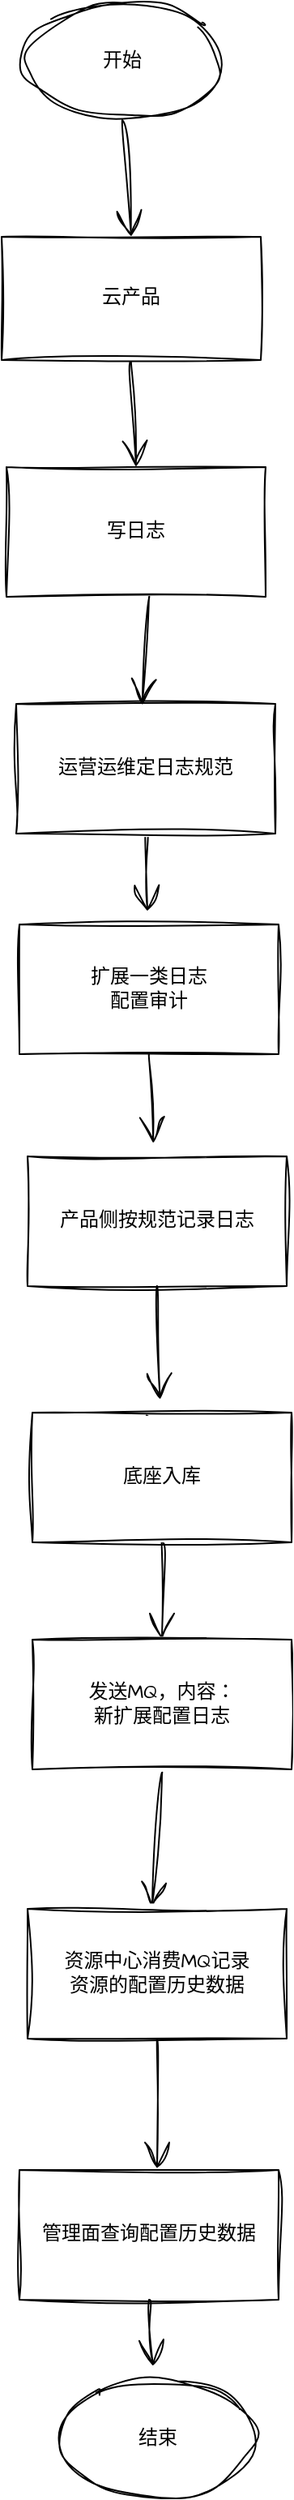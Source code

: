 <mxfile version="24.6.2" type="github">
  <diagram name="第 1 页" id="VTLVVC3IAd4aUOP3F9kF">
    <mxGraphModel dx="2414" dy="1357" grid="0" gridSize="10" guides="1" tooltips="1" connect="1" arrows="1" fold="1" page="0" pageScale="1" pageWidth="827" pageHeight="1169" math="0" shadow="0">
      <root>
        <mxCell id="0" />
        <mxCell id="1" parent="0" />
        <mxCell id="f-vxr10ebNym60GvtjM3-13" style="edgeStyle=none;curved=1;rounded=0;sketch=1;hachureGap=4;jiggle=2;curveFitting=1;orthogonalLoop=1;jettySize=auto;html=1;exitX=0.5;exitY=1;exitDx=0;exitDy=0;entryX=0.5;entryY=0;entryDx=0;entryDy=0;fontFamily=Architects Daughter;fontSource=https%3A%2F%2Ffonts.googleapis.com%2Fcss%3Ffamily%3DArchitects%2BDaughter;fontSize=16;startSize=14;endArrow=open;endSize=14;sourcePerimeterSpacing=8;targetPerimeterSpacing=8;" edge="1" parent="1" source="f-vxr10ebNym60GvtjM3-1" target="f-vxr10ebNym60GvtjM3-4">
          <mxGeometry relative="1" as="geometry" />
        </mxCell>
        <mxCell id="f-vxr10ebNym60GvtjM3-1" value="云产品" style="rounded=0;whiteSpace=wrap;html=1;sketch=1;hachureGap=4;jiggle=2;curveFitting=1;fontFamily=Architects Daughter;fontSource=https%3A%2F%2Ffonts.googleapis.com%2Fcss%3Ffamily%3DArchitects%2BDaughter;" vertex="1" parent="1">
          <mxGeometry x="-289" y="94" width="160" height="76" as="geometry" />
        </mxCell>
        <mxCell id="f-vxr10ebNym60GvtjM3-14" style="edgeStyle=none;curved=1;rounded=0;sketch=1;hachureGap=4;jiggle=2;curveFitting=1;orthogonalLoop=1;jettySize=auto;html=1;exitX=0.5;exitY=1;exitDx=0;exitDy=0;fontFamily=Architects Daughter;fontSource=https%3A%2F%2Ffonts.googleapis.com%2Fcss%3Ffamily%3DArchitects%2BDaughter;fontSize=16;startSize=14;endArrow=open;endSize=14;sourcePerimeterSpacing=8;targetPerimeterSpacing=8;" edge="1" parent="1" source="f-vxr10ebNym60GvtjM3-3" target="f-vxr10ebNym60GvtjM3-7">
          <mxGeometry relative="1" as="geometry" />
        </mxCell>
        <mxCell id="f-vxr10ebNym60GvtjM3-3" value="运营运维定日志规范" style="rounded=0;whiteSpace=wrap;html=1;sketch=1;hachureGap=4;jiggle=2;curveFitting=1;fontFamily=Architects Daughter;fontSource=https%3A%2F%2Ffonts.googleapis.com%2Fcss%3Ffamily%3DArchitects%2BDaughter;" vertex="1" parent="1">
          <mxGeometry x="-280" y="382" width="160" height="80" as="geometry" />
        </mxCell>
        <mxCell id="f-vxr10ebNym60GvtjM3-4" value="写日志" style="rounded=0;whiteSpace=wrap;html=1;sketch=1;hachureGap=4;jiggle=2;curveFitting=1;fontFamily=Architects Daughter;fontSource=https%3A%2F%2Ffonts.googleapis.com%2Fcss%3Ffamily%3DArchitects%2BDaughter;" vertex="1" parent="1">
          <mxGeometry x="-286" y="236" width="160" height="80" as="geometry" />
        </mxCell>
        <mxCell id="f-vxr10ebNym60GvtjM3-16" style="edgeStyle=none;curved=1;rounded=0;sketch=1;hachureGap=4;jiggle=2;curveFitting=1;orthogonalLoop=1;jettySize=auto;html=1;exitX=0.5;exitY=1;exitDx=0;exitDy=0;fontFamily=Architects Daughter;fontSource=https%3A%2F%2Ffonts.googleapis.com%2Fcss%3Ffamily%3DArchitects%2BDaughter;fontSize=16;startSize=14;endArrow=open;endSize=14;sourcePerimeterSpacing=8;targetPerimeterSpacing=8;" edge="1" parent="1" source="f-vxr10ebNym60GvtjM3-7" target="f-vxr10ebNym60GvtjM3-15">
          <mxGeometry relative="1" as="geometry" />
        </mxCell>
        <mxCell id="f-vxr10ebNym60GvtjM3-7" value="扩展一类日志&lt;div&gt;配置审计&lt;/div&gt;" style="rounded=0;whiteSpace=wrap;html=1;sketch=1;hachureGap=4;jiggle=2;curveFitting=1;fontFamily=Architects Daughter;fontSource=https%3A%2F%2Ffonts.googleapis.com%2Fcss%3Ffamily%3DArchitects%2BDaughter;" vertex="1" parent="1">
          <mxGeometry x="-278" y="518" width="160" height="80" as="geometry" />
        </mxCell>
        <mxCell id="f-vxr10ebNym60GvtjM3-12" style="edgeStyle=none;curved=1;rounded=0;sketch=1;hachureGap=4;jiggle=2;curveFitting=1;orthogonalLoop=1;jettySize=auto;html=1;exitX=0.5;exitY=1;exitDx=0;exitDy=0;entryX=0.435;entryY=0.01;entryDx=0;entryDy=0;entryPerimeter=0;fontFamily=Architects Daughter;fontSource=https%3A%2F%2Ffonts.googleapis.com%2Fcss%3Ffamily%3DArchitects%2BDaughter;fontSize=16;startSize=14;endArrow=open;endSize=14;sourcePerimeterSpacing=8;targetPerimeterSpacing=8;" edge="1" parent="1">
          <mxGeometry relative="1" as="geometry">
            <mxPoint x="-197.8" y="316" as="sourcePoint" />
            <mxPoint x="-202.2" y="382.8" as="targetPoint" />
          </mxGeometry>
        </mxCell>
        <mxCell id="f-vxr10ebNym60GvtjM3-17" style="edgeStyle=none;curved=1;rounded=0;sketch=1;hachureGap=4;jiggle=2;curveFitting=1;orthogonalLoop=1;jettySize=auto;html=1;exitX=0.5;exitY=1;exitDx=0;exitDy=0;fontFamily=Architects Daughter;fontSource=https%3A%2F%2Ffonts.googleapis.com%2Fcss%3Ffamily%3DArchitects%2BDaughter;fontSize=16;startSize=14;endArrow=open;endSize=14;sourcePerimeterSpacing=8;targetPerimeterSpacing=8;" edge="1" parent="1" source="f-vxr10ebNym60GvtjM3-18">
          <mxGeometry relative="1" as="geometry">
            <mxPoint x="-199.6" y="819.6" as="targetPoint" />
          </mxGeometry>
        </mxCell>
        <mxCell id="f-vxr10ebNym60GvtjM3-15" value="产品侧按规范记录日志" style="rounded=0;whiteSpace=wrap;html=1;sketch=1;hachureGap=4;jiggle=2;curveFitting=1;fontFamily=Architects Daughter;fontSource=https%3A%2F%2Ffonts.googleapis.com%2Fcss%3Ffamily%3DArchitects%2BDaughter;" vertex="1" parent="1">
          <mxGeometry x="-273" y="661" width="160" height="80" as="geometry" />
        </mxCell>
        <mxCell id="f-vxr10ebNym60GvtjM3-20" style="edgeStyle=none;curved=1;rounded=0;sketch=1;hachureGap=4;jiggle=2;curveFitting=1;orthogonalLoop=1;jettySize=auto;html=1;exitX=0.5;exitY=1;exitDx=0;exitDy=0;entryX=0.5;entryY=0;entryDx=0;entryDy=0;fontFamily=Architects Daughter;fontSource=https%3A%2F%2Ffonts.googleapis.com%2Fcss%3Ffamily%3DArchitects%2BDaughter;fontSize=16;startSize=14;endArrow=open;endSize=14;sourcePerimeterSpacing=8;targetPerimeterSpacing=8;" edge="1" parent="1" source="f-vxr10ebNym60GvtjM3-18" target="f-vxr10ebNym60GvtjM3-19">
          <mxGeometry relative="1" as="geometry" />
        </mxCell>
        <mxCell id="f-vxr10ebNym60GvtjM3-22" style="edgeStyle=none;curved=1;rounded=0;sketch=1;hachureGap=4;jiggle=2;curveFitting=1;orthogonalLoop=1;jettySize=auto;html=1;exitX=0.5;exitY=1;exitDx=0;exitDy=0;fontFamily=Architects Daughter;fontSource=https%3A%2F%2Ffonts.googleapis.com%2Fcss%3Ffamily%3DArchitects%2BDaughter;fontSize=16;startSize=14;endArrow=open;endSize=14;sourcePerimeterSpacing=8;targetPerimeterSpacing=8;" edge="1" parent="1">
          <mxGeometry relative="1" as="geometry">
            <mxPoint x="-196.2" y="1124.8" as="targetPoint" />
            <mxPoint x="-189.8" y="1041" as="sourcePoint" />
          </mxGeometry>
        </mxCell>
        <mxCell id="f-vxr10ebNym60GvtjM3-19" value="发送MQ，内容：&lt;div&gt;新扩展配置日志&lt;/div&gt;" style="rounded=0;whiteSpace=wrap;html=1;sketch=1;hachureGap=4;jiggle=2;curveFitting=1;fontFamily=Architects Daughter;fontSource=https%3A%2F%2Ffonts.googleapis.com%2Fcss%3Ffamily%3DArchitects%2BDaughter;" vertex="1" parent="1">
          <mxGeometry x="-270" y="959" width="160" height="80" as="geometry" />
        </mxCell>
        <mxCell id="f-vxr10ebNym60GvtjM3-21" value="" style="edgeStyle=none;curved=1;rounded=0;sketch=1;hachureGap=4;jiggle=2;curveFitting=1;orthogonalLoop=1;jettySize=auto;html=1;exitX=0.5;exitY=1;exitDx=0;exitDy=0;fontFamily=Architects Daughter;fontSource=https%3A%2F%2Ffonts.googleapis.com%2Fcss%3Ffamily%3DArchitects%2BDaughter;fontSize=16;startSize=14;endArrow=open;endSize=14;sourcePerimeterSpacing=8;targetPerimeterSpacing=8;" edge="1" parent="1" source="f-vxr10ebNym60GvtjM3-15" target="f-vxr10ebNym60GvtjM3-18">
          <mxGeometry relative="1" as="geometry">
            <mxPoint x="-199.6" y="819.6" as="targetPoint" />
            <mxPoint x="-193" y="741" as="sourcePoint" />
          </mxGeometry>
        </mxCell>
        <mxCell id="f-vxr10ebNym60GvtjM3-18" value="底座入库" style="rounded=0;whiteSpace=wrap;html=1;sketch=1;hachureGap=4;jiggle=2;curveFitting=1;fontFamily=Architects Daughter;fontSource=https%3A%2F%2Ffonts.googleapis.com%2Fcss%3Ffamily%3DArchitects%2BDaughter;" vertex="1" parent="1">
          <mxGeometry x="-270" y="819" width="160" height="80" as="geometry" />
        </mxCell>
        <mxCell id="f-vxr10ebNym60GvtjM3-25" style="edgeStyle=none;curved=1;rounded=0;sketch=1;hachureGap=4;jiggle=2;curveFitting=1;orthogonalLoop=1;jettySize=auto;html=1;exitX=0.5;exitY=1;exitDx=0;exitDy=0;fontFamily=Architects Daughter;fontSource=https%3A%2F%2Ffonts.googleapis.com%2Fcss%3Ffamily%3DArchitects%2BDaughter;fontSize=16;startSize=14;endArrow=open;endSize=14;sourcePerimeterSpacing=8;targetPerimeterSpacing=8;" edge="1" parent="1" source="f-vxr10ebNym60GvtjM3-23">
          <mxGeometry relative="1" as="geometry">
            <mxPoint x="-193" y="1285.2" as="targetPoint" />
          </mxGeometry>
        </mxCell>
        <mxCell id="f-vxr10ebNym60GvtjM3-23" value="资源中心消费MQ记录&lt;div&gt;资源的配置历史数据&lt;/div&gt;" style="rounded=0;whiteSpace=wrap;html=1;sketch=1;hachureGap=4;jiggle=2;curveFitting=1;fontFamily=Architects Daughter;fontSource=https%3A%2F%2Ffonts.googleapis.com%2Fcss%3Ffamily%3DArchitects%2BDaughter;" vertex="1" parent="1">
          <mxGeometry x="-273" y="1125" width="160" height="80" as="geometry" />
        </mxCell>
        <mxCell id="f-vxr10ebNym60GvtjM3-30" style="edgeStyle=none;curved=1;rounded=0;sketch=1;hachureGap=4;jiggle=2;curveFitting=1;orthogonalLoop=1;jettySize=auto;html=1;exitX=0.5;exitY=1;exitDx=0;exitDy=0;fontFamily=Architects Daughter;fontSource=https%3A%2F%2Ffonts.googleapis.com%2Fcss%3Ffamily%3DArchitects%2BDaughter;fontSize=16;startSize=14;endArrow=open;endSize=14;sourcePerimeterSpacing=8;targetPerimeterSpacing=8;" edge="1" parent="1" source="f-vxr10ebNym60GvtjM3-26" target="f-vxr10ebNym60GvtjM3-29">
          <mxGeometry relative="1" as="geometry" />
        </mxCell>
        <mxCell id="f-vxr10ebNym60GvtjM3-26" value="管理面查询配置历史数据" style="rounded=0;whiteSpace=wrap;html=1;sketch=1;hachureGap=4;jiggle=2;curveFitting=1;fontFamily=Architects Daughter;fontSource=https%3A%2F%2Ffonts.googleapis.com%2Fcss%3Ffamily%3DArchitects%2BDaughter;" vertex="1" parent="1">
          <mxGeometry x="-278" y="1286" width="160" height="80" as="geometry" />
        </mxCell>
        <mxCell id="f-vxr10ebNym60GvtjM3-28" style="edgeStyle=none;curved=1;rounded=0;sketch=1;hachureGap=4;jiggle=2;curveFitting=1;orthogonalLoop=1;jettySize=auto;html=1;exitX=0.5;exitY=1;exitDx=0;exitDy=0;entryX=0.5;entryY=0;entryDx=0;entryDy=0;fontFamily=Architects Daughter;fontSource=https%3A%2F%2Ffonts.googleapis.com%2Fcss%3Ffamily%3DArchitects%2BDaughter;fontSize=16;startSize=14;endArrow=open;endSize=14;sourcePerimeterSpacing=8;targetPerimeterSpacing=8;" edge="1" parent="1" source="f-vxr10ebNym60GvtjM3-27" target="f-vxr10ebNym60GvtjM3-1">
          <mxGeometry relative="1" as="geometry" />
        </mxCell>
        <mxCell id="f-vxr10ebNym60GvtjM3-27" value="开始" style="ellipse;whiteSpace=wrap;html=1;sketch=1;hachureGap=4;jiggle=2;curveFitting=1;fontFamily=Architects Daughter;fontSource=https%3A%2F%2Ffonts.googleapis.com%2Fcss%3Ffamily%3DArchitects%2BDaughter;" vertex="1" parent="1">
          <mxGeometry x="-275" y="-51" width="121" height="73" as="geometry" />
        </mxCell>
        <mxCell id="f-vxr10ebNym60GvtjM3-29" value="结束" style="ellipse;whiteSpace=wrap;html=1;sketch=1;hachureGap=4;jiggle=2;curveFitting=1;fontFamily=Architects Daughter;fontSource=https%3A%2F%2Ffonts.googleapis.com%2Fcss%3Ffamily%3DArchitects%2BDaughter;" vertex="1" parent="1">
          <mxGeometry x="-253.5" y="1415" width="121" height="73" as="geometry" />
        </mxCell>
      </root>
    </mxGraphModel>
  </diagram>
</mxfile>
